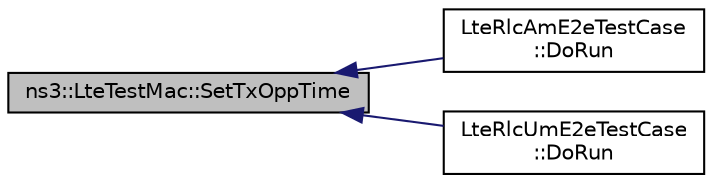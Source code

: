 digraph "ns3::LteTestMac::SetTxOppTime"
{
  edge [fontname="Helvetica",fontsize="10",labelfontname="Helvetica",labelfontsize="10"];
  node [fontname="Helvetica",fontsize="10",shape=record];
  rankdir="LR";
  Node1 [label="ns3::LteTestMac::SetTxOppTime",height=0.2,width=0.4,color="black", fillcolor="grey75", style="filled", fontcolor="black"];
  Node1 -> Node2 [dir="back",color="midnightblue",fontsize="10",style="solid"];
  Node2 [label="LteRlcAmE2eTestCase\l::DoRun",height=0.2,width=0.4,color="black", fillcolor="white", style="filled",URL="$db/d94/classLteRlcAmE2eTestCase.html#a96cf405c2fe8e9a1c878c615b185d419",tooltip="Implementation to actually run this TestCase. "];
  Node1 -> Node3 [dir="back",color="midnightblue",fontsize="10",style="solid"];
  Node3 [label="LteRlcUmE2eTestCase\l::DoRun",height=0.2,width=0.4,color="black", fillcolor="white", style="filled",URL="$d3/d91/classLteRlcUmE2eTestCase.html#afa983387e011c31df96206ec0c772127",tooltip="Implementation to actually run this TestCase. "];
}
